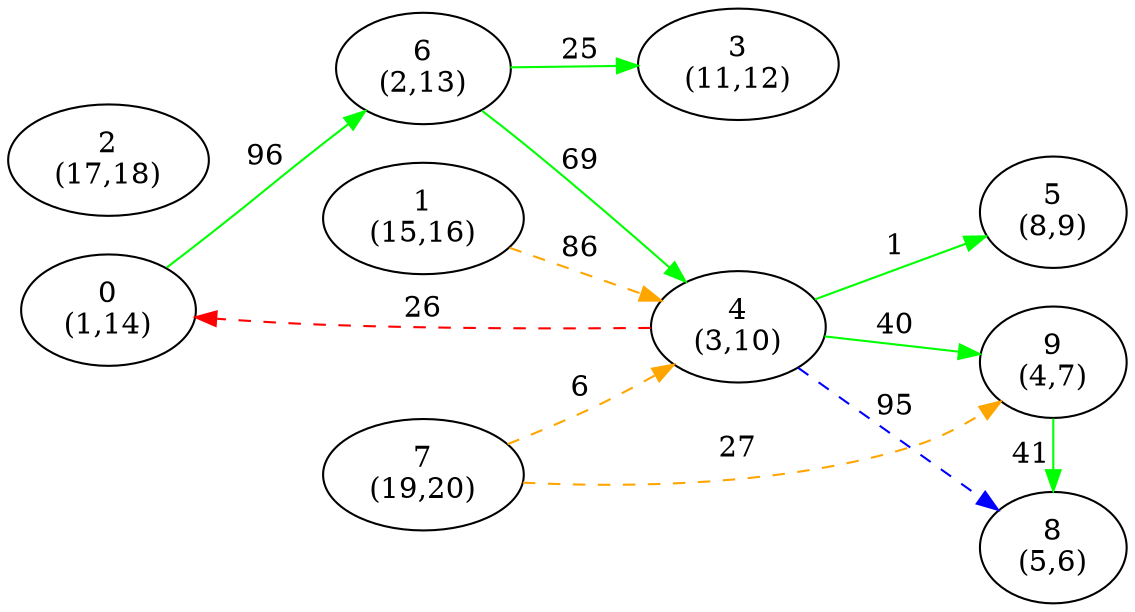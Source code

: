 digraph G {
ranksep = "equally";
rankdir = LR;
{rank = same; "0
(1,14)"; };
{rank = same; "6
(2,13)"; };
{rank = same; "4
(3,10)"; "3
(11,12)"; };
{rank = same; "9
(4,7)"; "5
(8,9)"; "8
(5,6)"; };
{rank = same; };
{rank = same; "1
(15,16)"; };
{rank = same; };
{rank = same; "2
(17,18)"; };
{rank = same; "7
(19,20)"; };
{rank = same; };
"0
(1,14)"->"6
(2,13)"[label="96" color = "green"];
"6
(2,13)"->"4
(3,10)"[label="69" color = "green"];
"6
(2,13)"->"3
(11,12)"[label="25" color = "green"];
"4
(3,10)"->"0
(1,14)"[label="26" color = "red" style = "dashed"];
"4
(3,10)"->"9
(4,7)"[label="40" color = "green"];
"4
(3,10)"->"5
(8,9)"[label="1" color = "green"];
"4
(3,10)"->"8
(5,6)"[label="95" color = "blue" style = "dashed"];
"3
(11,12)"
"9
(4,7)"->"8
(5,6)"[label="41" color = "green"];
"5
(8,9)"
"8
(5,6)"
"1
(15,16)"->"4
(3,10)"[label="86" color = "orange" style = "dashed"];
"2
(17,18)"
"7
(19,20)"->"4
(3,10)"[label="6" color = "orange" style = "dashed"];
"7
(19,20)"->"9
(4,7)"[label="27" color = "orange" style = "dashed"];
}
